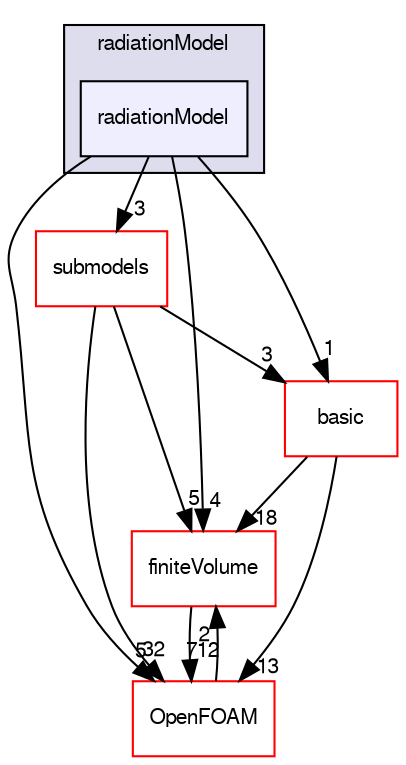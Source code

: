 digraph "src/thermophysicalModels/radiationModels/radiationModel/radiationModel" {
  bgcolor=transparent;
  compound=true
  node [ fontsize="10", fontname="FreeSans"];
  edge [ labelfontsize="10", labelfontname="FreeSans"];
  subgraph clusterdir_08c5a0922f0d1752bb9c4bf65110e65b {
    graph [ bgcolor="#ddddee", pencolor="black", label="radiationModel" fontname="FreeSans", fontsize="10", URL="dir_08c5a0922f0d1752bb9c4bf65110e65b.html"]
  dir_d4374f720167d2d95811040a749abdd3 [shape=box, label="radiationModel", style="filled", fillcolor="#eeeeff", pencolor="black", URL="dir_d4374f720167d2d95811040a749abdd3.html"];
  }
  dir_9bd15774b555cf7259a6fa18f99fe99b [shape=box label="finiteVolume" color="red" URL="dir_9bd15774b555cf7259a6fa18f99fe99b.html"];
  dir_0e35a089fd36da69fd114ae181f5f769 [shape=box label="submodels" color="red" URL="dir_0e35a089fd36da69fd114ae181f5f769.html"];
  dir_c5473ff19b20e6ec4dfe5c310b3778a8 [shape=box label="OpenFOAM" color="red" URL="dir_c5473ff19b20e6ec4dfe5c310b3778a8.html"];
  dir_38cb9973e0eaf6834e10b18bff965c4b [shape=box label="basic" color="red" URL="dir_38cb9973e0eaf6834e10b18bff965c4b.html"];
  dir_9bd15774b555cf7259a6fa18f99fe99b->dir_c5473ff19b20e6ec4dfe5c310b3778a8 [headlabel="712", labeldistance=1.5 headhref="dir_000749_001732.html"];
  dir_0e35a089fd36da69fd114ae181f5f769->dir_9bd15774b555cf7259a6fa18f99fe99b [headlabel="5", labeldistance=1.5 headhref="dir_002648_000749.html"];
  dir_0e35a089fd36da69fd114ae181f5f769->dir_c5473ff19b20e6ec4dfe5c310b3778a8 [headlabel="32", labeldistance=1.5 headhref="dir_002648_001732.html"];
  dir_0e35a089fd36da69fd114ae181f5f769->dir_38cb9973e0eaf6834e10b18bff965c4b [headlabel="3", labeldistance=1.5 headhref="dir_002648_002555.html"];
  dir_d4374f720167d2d95811040a749abdd3->dir_9bd15774b555cf7259a6fa18f99fe99b [headlabel="4", labeldistance=1.5 headhref="dir_002646_000749.html"];
  dir_d4374f720167d2d95811040a749abdd3->dir_0e35a089fd36da69fd114ae181f5f769 [headlabel="3", labeldistance=1.5 headhref="dir_002646_002648.html"];
  dir_d4374f720167d2d95811040a749abdd3->dir_c5473ff19b20e6ec4dfe5c310b3778a8 [headlabel="5", labeldistance=1.5 headhref="dir_002646_001732.html"];
  dir_d4374f720167d2d95811040a749abdd3->dir_38cb9973e0eaf6834e10b18bff965c4b [headlabel="1", labeldistance=1.5 headhref="dir_002646_002555.html"];
  dir_c5473ff19b20e6ec4dfe5c310b3778a8->dir_9bd15774b555cf7259a6fa18f99fe99b [headlabel="2", labeldistance=1.5 headhref="dir_001732_000749.html"];
  dir_38cb9973e0eaf6834e10b18bff965c4b->dir_9bd15774b555cf7259a6fa18f99fe99b [headlabel="18", labeldistance=1.5 headhref="dir_002555_000749.html"];
  dir_38cb9973e0eaf6834e10b18bff965c4b->dir_c5473ff19b20e6ec4dfe5c310b3778a8 [headlabel="13", labeldistance=1.5 headhref="dir_002555_001732.html"];
}
